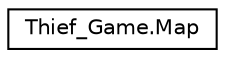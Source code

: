 digraph "Иерархия классов. Графический вид."
{
 // LATEX_PDF_SIZE
  edge [fontname="Helvetica",fontsize="10",labelfontname="Helvetica",labelfontsize="10"];
  node [fontname="Helvetica",fontsize="10",shape=record];
  rankdir="LR";
  Node0 [label="Thief_Game.Map",height=0.2,width=0.4,color="black", fillcolor="white", style="filled",URL="$class_thief___game_1_1_map.html",tooltip="Level and level objects init class"];
}

